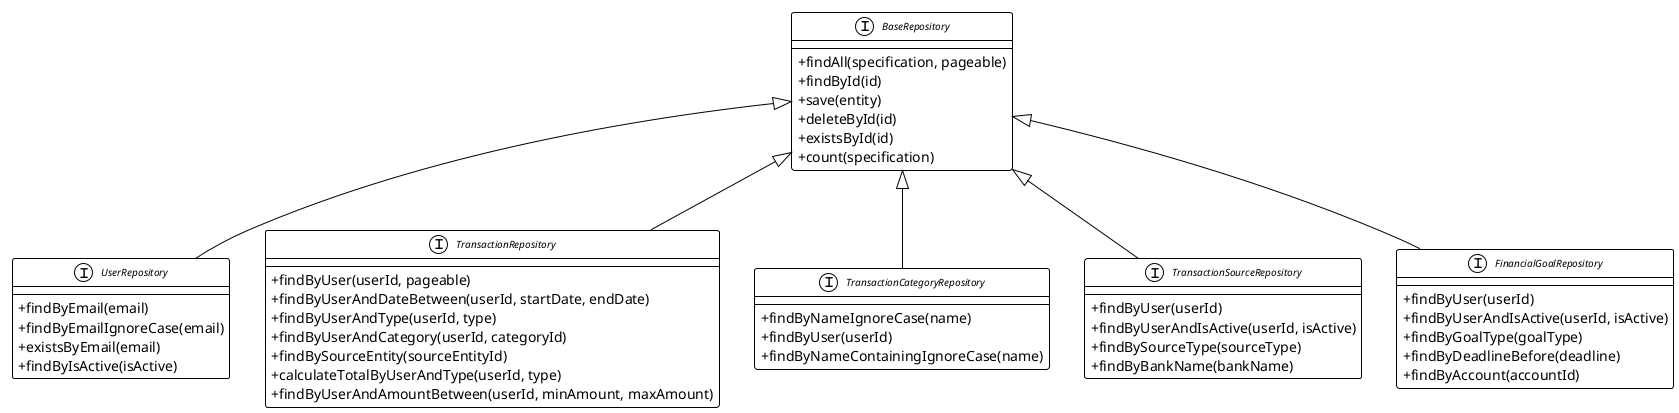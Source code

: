 @startuml Repository Layer Architecture
!theme plain
skinparam backgroundColor #FFFFFF
skinparam classAttributeIconSize 0
skinparam classFontSize 10

' Base Repository
interface BaseRepository {
    +findAll(specification, pageable)
    +findById(id)
    +save(entity)
    +deleteById(id)
    +existsById(id)
    +count(specification)
}

' Domain Repositories
interface UserRepository {
    +findByEmail(email)
    +findByEmailIgnoreCase(email)
    +existsByEmail(email)
    +findByIsActive(isActive)
}

interface TransactionRepository {
    +findByUser(userId, pageable)
    +findByUserAndDateBetween(userId, startDate, endDate)
    +findByUserAndType(userId, type)
    +findByUserAndCategory(userId, categoryId)
    +findBySourceEntity(sourceEntityId)
    +calculateTotalByUserAndType(userId, type)
    +findByUserAndAmountBetween(userId, minAmount, maxAmount)
}

interface TransactionCategoryRepository {
    +findByNameIgnoreCase(name)
    +findByUser(userId)
    +findByNameContainingIgnoreCase(name)
}

interface TransactionSourceRepository {
    +findByUser(userId)
    +findByUserAndIsActive(userId, isActive)
    +findBySourceType(sourceType)
    +findByBankName(bankName)
}

interface FinancialGoalRepository {
    +findByUser(userId)
    +findByUserAndIsActive(userId, isActive)
    +findByGoalType(goalType)
    +findByDeadlineBefore(deadline)
    +findByAccount(accountId)
}

' Inheritance
BaseRepository <|-- UserRepository
BaseRepository <|-- TransactionRepository
BaseRepository <|-- TransactionCategoryRepository
BaseRepository <|-- TransactionSourceRepository
BaseRepository <|-- FinancialGoalRepository

@enduml 